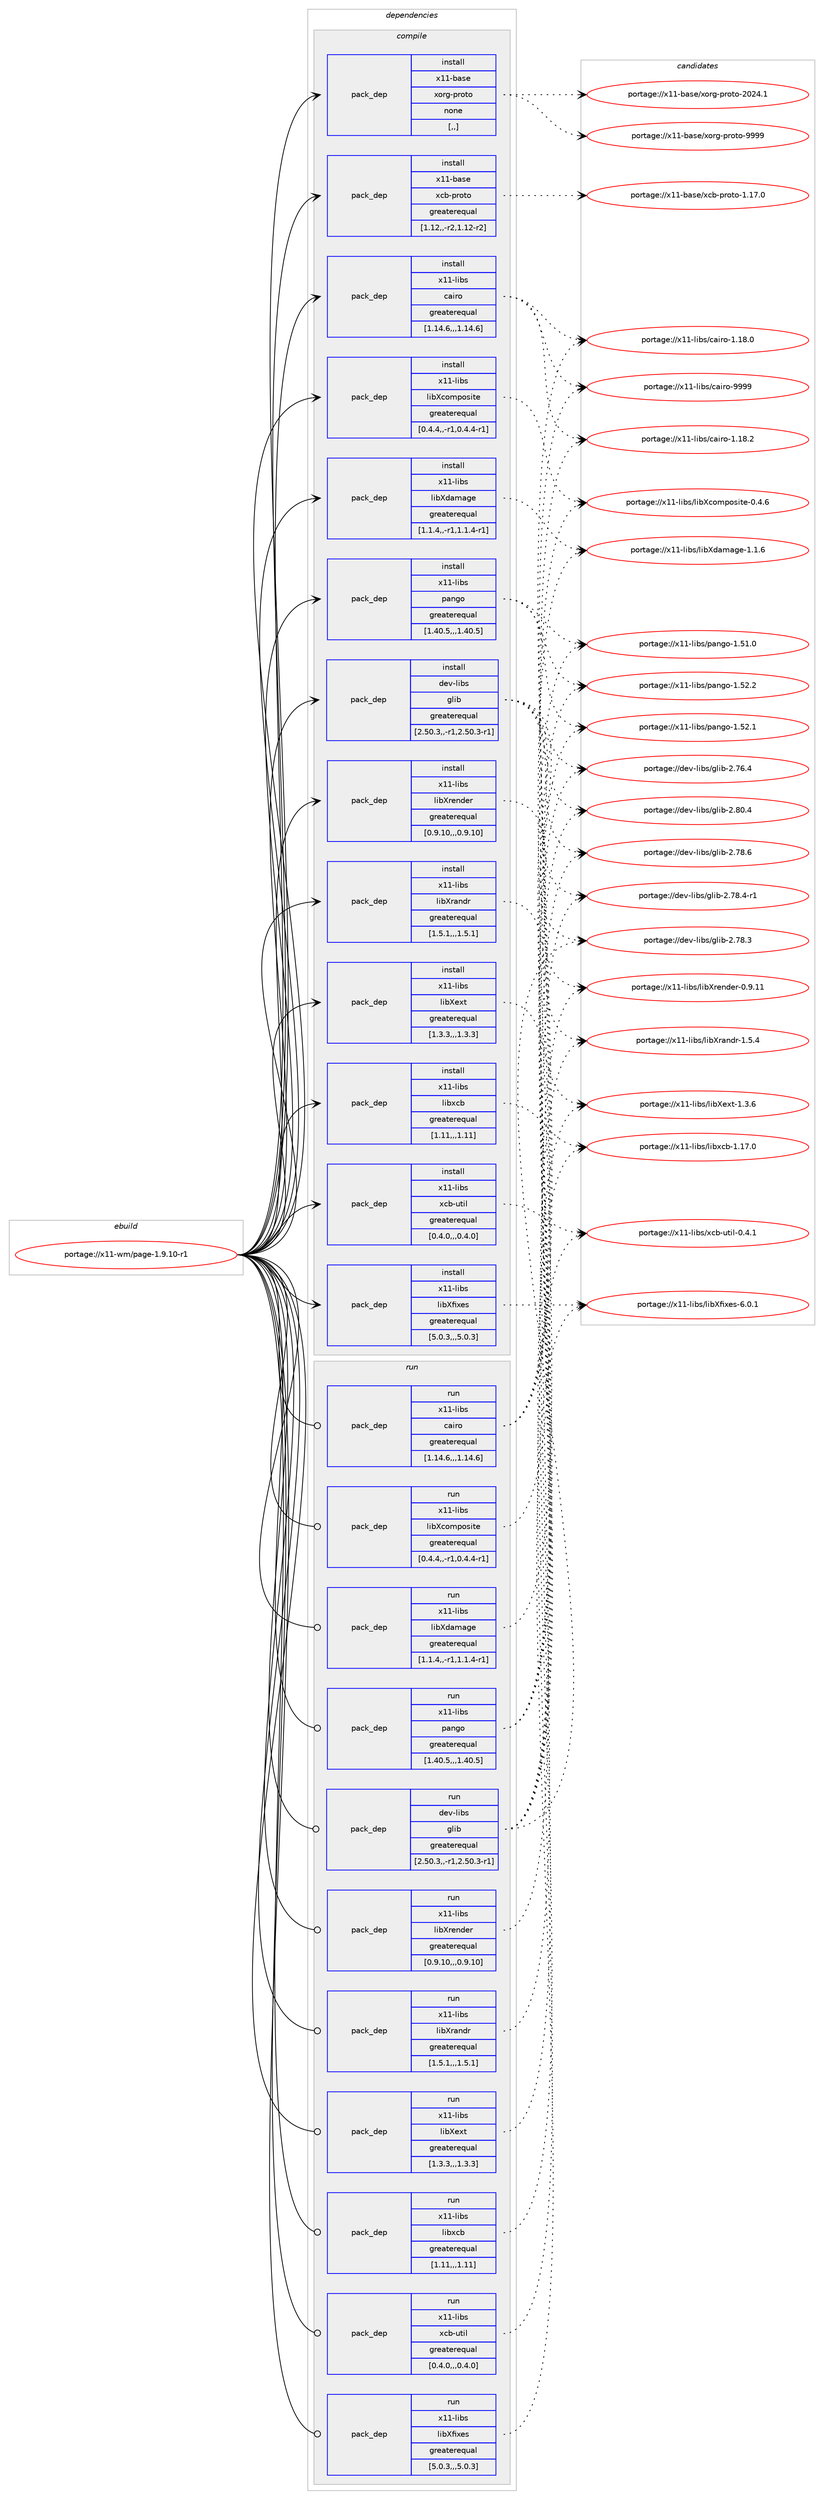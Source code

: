 digraph prolog {

# *************
# Graph options
# *************

newrank=true;
concentrate=true;
compound=true;
graph [rankdir=LR,fontname=Helvetica,fontsize=10,ranksep=1.5];#, ranksep=2.5, nodesep=0.2];
edge  [arrowhead=vee];
node  [fontname=Helvetica,fontsize=10];

# **********
# The ebuild
# **********

subgraph cluster_leftcol {
color=gray;
label=<<i>ebuild</i>>;
id [label="portage://x11-wm/page-1.9.10-r1", color=red, width=4, href="../x11-wm/page-1.9.10-r1.svg"];
}

# ****************
# The dependencies
# ****************

subgraph cluster_midcol {
color=gray;
label=<<i>dependencies</i>>;
subgraph cluster_compile {
fillcolor="#eeeeee";
style=filled;
label=<<i>compile</i>>;
subgraph pack717635 {
dependency983360 [label=<<TABLE BORDER="0" CELLBORDER="1" CELLSPACING="0" CELLPADDING="4" WIDTH="220"><TR><TD ROWSPAN="6" CELLPADDING="30">pack_dep</TD></TR><TR><TD WIDTH="110">install</TD></TR><TR><TD>dev-libs</TD></TR><TR><TD>glib</TD></TR><TR><TD>greaterequal</TD></TR><TR><TD>[2.50.3,,-r1,2.50.3-r1]</TD></TR></TABLE>>, shape=none, color=blue];
}
id:e -> dependency983360:w [weight=20,style="solid",arrowhead="vee"];
subgraph pack717636 {
dependency983361 [label=<<TABLE BORDER="0" CELLBORDER="1" CELLSPACING="0" CELLPADDING="4" WIDTH="220"><TR><TD ROWSPAN="6" CELLPADDING="30">pack_dep</TD></TR><TR><TD WIDTH="110">install</TD></TR><TR><TD>x11-base</TD></TR><TR><TD>xcb-proto</TD></TR><TR><TD>greaterequal</TD></TR><TR><TD>[1.12,,-r2,1.12-r2]</TD></TR></TABLE>>, shape=none, color=blue];
}
id:e -> dependency983361:w [weight=20,style="solid",arrowhead="vee"];
subgraph pack717637 {
dependency983362 [label=<<TABLE BORDER="0" CELLBORDER="1" CELLSPACING="0" CELLPADDING="4" WIDTH="220"><TR><TD ROWSPAN="6" CELLPADDING="30">pack_dep</TD></TR><TR><TD WIDTH="110">install</TD></TR><TR><TD>x11-base</TD></TR><TR><TD>xorg-proto</TD></TR><TR><TD>none</TD></TR><TR><TD>[,,]</TD></TR></TABLE>>, shape=none, color=blue];
}
id:e -> dependency983362:w [weight=20,style="solid",arrowhead="vee"];
subgraph pack717638 {
dependency983363 [label=<<TABLE BORDER="0" CELLBORDER="1" CELLSPACING="0" CELLPADDING="4" WIDTH="220"><TR><TD ROWSPAN="6" CELLPADDING="30">pack_dep</TD></TR><TR><TD WIDTH="110">install</TD></TR><TR><TD>x11-libs</TD></TR><TR><TD>cairo</TD></TR><TR><TD>greaterequal</TD></TR><TR><TD>[1.14.6,,,1.14.6]</TD></TR></TABLE>>, shape=none, color=blue];
}
id:e -> dependency983363:w [weight=20,style="solid",arrowhead="vee"];
subgraph pack717639 {
dependency983364 [label=<<TABLE BORDER="0" CELLBORDER="1" CELLSPACING="0" CELLPADDING="4" WIDTH="220"><TR><TD ROWSPAN="6" CELLPADDING="30">pack_dep</TD></TR><TR><TD WIDTH="110">install</TD></TR><TR><TD>x11-libs</TD></TR><TR><TD>libXcomposite</TD></TR><TR><TD>greaterequal</TD></TR><TR><TD>[0.4.4,,-r1,0.4.4-r1]</TD></TR></TABLE>>, shape=none, color=blue];
}
id:e -> dependency983364:w [weight=20,style="solid",arrowhead="vee"];
subgraph pack717640 {
dependency983365 [label=<<TABLE BORDER="0" CELLBORDER="1" CELLSPACING="0" CELLPADDING="4" WIDTH="220"><TR><TD ROWSPAN="6" CELLPADDING="30">pack_dep</TD></TR><TR><TD WIDTH="110">install</TD></TR><TR><TD>x11-libs</TD></TR><TR><TD>libXdamage</TD></TR><TR><TD>greaterequal</TD></TR><TR><TD>[1.1.4,,-r1,1.1.4-r1]</TD></TR></TABLE>>, shape=none, color=blue];
}
id:e -> dependency983365:w [weight=20,style="solid",arrowhead="vee"];
subgraph pack717641 {
dependency983366 [label=<<TABLE BORDER="0" CELLBORDER="1" CELLSPACING="0" CELLPADDING="4" WIDTH="220"><TR><TD ROWSPAN="6" CELLPADDING="30">pack_dep</TD></TR><TR><TD WIDTH="110">install</TD></TR><TR><TD>x11-libs</TD></TR><TR><TD>libXext</TD></TR><TR><TD>greaterequal</TD></TR><TR><TD>[1.3.3,,,1.3.3]</TD></TR></TABLE>>, shape=none, color=blue];
}
id:e -> dependency983366:w [weight=20,style="solid",arrowhead="vee"];
subgraph pack717642 {
dependency983367 [label=<<TABLE BORDER="0" CELLBORDER="1" CELLSPACING="0" CELLPADDING="4" WIDTH="220"><TR><TD ROWSPAN="6" CELLPADDING="30">pack_dep</TD></TR><TR><TD WIDTH="110">install</TD></TR><TR><TD>x11-libs</TD></TR><TR><TD>libXfixes</TD></TR><TR><TD>greaterequal</TD></TR><TR><TD>[5.0.3,,,5.0.3]</TD></TR></TABLE>>, shape=none, color=blue];
}
id:e -> dependency983367:w [weight=20,style="solid",arrowhead="vee"];
subgraph pack717643 {
dependency983368 [label=<<TABLE BORDER="0" CELLBORDER="1" CELLSPACING="0" CELLPADDING="4" WIDTH="220"><TR><TD ROWSPAN="6" CELLPADDING="30">pack_dep</TD></TR><TR><TD WIDTH="110">install</TD></TR><TR><TD>x11-libs</TD></TR><TR><TD>libXrandr</TD></TR><TR><TD>greaterequal</TD></TR><TR><TD>[1.5.1,,,1.5.1]</TD></TR></TABLE>>, shape=none, color=blue];
}
id:e -> dependency983368:w [weight=20,style="solid",arrowhead="vee"];
subgraph pack717644 {
dependency983369 [label=<<TABLE BORDER="0" CELLBORDER="1" CELLSPACING="0" CELLPADDING="4" WIDTH="220"><TR><TD ROWSPAN="6" CELLPADDING="30">pack_dep</TD></TR><TR><TD WIDTH="110">install</TD></TR><TR><TD>x11-libs</TD></TR><TR><TD>libXrender</TD></TR><TR><TD>greaterequal</TD></TR><TR><TD>[0.9.10,,,0.9.10]</TD></TR></TABLE>>, shape=none, color=blue];
}
id:e -> dependency983369:w [weight=20,style="solid",arrowhead="vee"];
subgraph pack717645 {
dependency983370 [label=<<TABLE BORDER="0" CELLBORDER="1" CELLSPACING="0" CELLPADDING="4" WIDTH="220"><TR><TD ROWSPAN="6" CELLPADDING="30">pack_dep</TD></TR><TR><TD WIDTH="110">install</TD></TR><TR><TD>x11-libs</TD></TR><TR><TD>libxcb</TD></TR><TR><TD>greaterequal</TD></TR><TR><TD>[1.11,,,1.11]</TD></TR></TABLE>>, shape=none, color=blue];
}
id:e -> dependency983370:w [weight=20,style="solid",arrowhead="vee"];
subgraph pack717646 {
dependency983371 [label=<<TABLE BORDER="0" CELLBORDER="1" CELLSPACING="0" CELLPADDING="4" WIDTH="220"><TR><TD ROWSPAN="6" CELLPADDING="30">pack_dep</TD></TR><TR><TD WIDTH="110">install</TD></TR><TR><TD>x11-libs</TD></TR><TR><TD>pango</TD></TR><TR><TD>greaterequal</TD></TR><TR><TD>[1.40.5,,,1.40.5]</TD></TR></TABLE>>, shape=none, color=blue];
}
id:e -> dependency983371:w [weight=20,style="solid",arrowhead="vee"];
subgraph pack717647 {
dependency983372 [label=<<TABLE BORDER="0" CELLBORDER="1" CELLSPACING="0" CELLPADDING="4" WIDTH="220"><TR><TD ROWSPAN="6" CELLPADDING="30">pack_dep</TD></TR><TR><TD WIDTH="110">install</TD></TR><TR><TD>x11-libs</TD></TR><TR><TD>xcb-util</TD></TR><TR><TD>greaterequal</TD></TR><TR><TD>[0.4.0,,,0.4.0]</TD></TR></TABLE>>, shape=none, color=blue];
}
id:e -> dependency983372:w [weight=20,style="solid",arrowhead="vee"];
}
subgraph cluster_compileandrun {
fillcolor="#eeeeee";
style=filled;
label=<<i>compile and run</i>>;
}
subgraph cluster_run {
fillcolor="#eeeeee";
style=filled;
label=<<i>run</i>>;
subgraph pack717648 {
dependency983373 [label=<<TABLE BORDER="0" CELLBORDER="1" CELLSPACING="0" CELLPADDING="4" WIDTH="220"><TR><TD ROWSPAN="6" CELLPADDING="30">pack_dep</TD></TR><TR><TD WIDTH="110">run</TD></TR><TR><TD>dev-libs</TD></TR><TR><TD>glib</TD></TR><TR><TD>greaterequal</TD></TR><TR><TD>[2.50.3,,-r1,2.50.3-r1]</TD></TR></TABLE>>, shape=none, color=blue];
}
id:e -> dependency983373:w [weight=20,style="solid",arrowhead="odot"];
subgraph pack717649 {
dependency983374 [label=<<TABLE BORDER="0" CELLBORDER="1" CELLSPACING="0" CELLPADDING="4" WIDTH="220"><TR><TD ROWSPAN="6" CELLPADDING="30">pack_dep</TD></TR><TR><TD WIDTH="110">run</TD></TR><TR><TD>x11-libs</TD></TR><TR><TD>cairo</TD></TR><TR><TD>greaterequal</TD></TR><TR><TD>[1.14.6,,,1.14.6]</TD></TR></TABLE>>, shape=none, color=blue];
}
id:e -> dependency983374:w [weight=20,style="solid",arrowhead="odot"];
subgraph pack717650 {
dependency983375 [label=<<TABLE BORDER="0" CELLBORDER="1" CELLSPACING="0" CELLPADDING="4" WIDTH="220"><TR><TD ROWSPAN="6" CELLPADDING="30">pack_dep</TD></TR><TR><TD WIDTH="110">run</TD></TR><TR><TD>x11-libs</TD></TR><TR><TD>libXcomposite</TD></TR><TR><TD>greaterequal</TD></TR><TR><TD>[0.4.4,,-r1,0.4.4-r1]</TD></TR></TABLE>>, shape=none, color=blue];
}
id:e -> dependency983375:w [weight=20,style="solid",arrowhead="odot"];
subgraph pack717651 {
dependency983376 [label=<<TABLE BORDER="0" CELLBORDER="1" CELLSPACING="0" CELLPADDING="4" WIDTH="220"><TR><TD ROWSPAN="6" CELLPADDING="30">pack_dep</TD></TR><TR><TD WIDTH="110">run</TD></TR><TR><TD>x11-libs</TD></TR><TR><TD>libXdamage</TD></TR><TR><TD>greaterequal</TD></TR><TR><TD>[1.1.4,,-r1,1.1.4-r1]</TD></TR></TABLE>>, shape=none, color=blue];
}
id:e -> dependency983376:w [weight=20,style="solid",arrowhead="odot"];
subgraph pack717652 {
dependency983377 [label=<<TABLE BORDER="0" CELLBORDER="1" CELLSPACING="0" CELLPADDING="4" WIDTH="220"><TR><TD ROWSPAN="6" CELLPADDING="30">pack_dep</TD></TR><TR><TD WIDTH="110">run</TD></TR><TR><TD>x11-libs</TD></TR><TR><TD>libXext</TD></TR><TR><TD>greaterequal</TD></TR><TR><TD>[1.3.3,,,1.3.3]</TD></TR></TABLE>>, shape=none, color=blue];
}
id:e -> dependency983377:w [weight=20,style="solid",arrowhead="odot"];
subgraph pack717653 {
dependency983378 [label=<<TABLE BORDER="0" CELLBORDER="1" CELLSPACING="0" CELLPADDING="4" WIDTH="220"><TR><TD ROWSPAN="6" CELLPADDING="30">pack_dep</TD></TR><TR><TD WIDTH="110">run</TD></TR><TR><TD>x11-libs</TD></TR><TR><TD>libXfixes</TD></TR><TR><TD>greaterequal</TD></TR><TR><TD>[5.0.3,,,5.0.3]</TD></TR></TABLE>>, shape=none, color=blue];
}
id:e -> dependency983378:w [weight=20,style="solid",arrowhead="odot"];
subgraph pack717654 {
dependency983379 [label=<<TABLE BORDER="0" CELLBORDER="1" CELLSPACING="0" CELLPADDING="4" WIDTH="220"><TR><TD ROWSPAN="6" CELLPADDING="30">pack_dep</TD></TR><TR><TD WIDTH="110">run</TD></TR><TR><TD>x11-libs</TD></TR><TR><TD>libXrandr</TD></TR><TR><TD>greaterequal</TD></TR><TR><TD>[1.5.1,,,1.5.1]</TD></TR></TABLE>>, shape=none, color=blue];
}
id:e -> dependency983379:w [weight=20,style="solid",arrowhead="odot"];
subgraph pack717655 {
dependency983380 [label=<<TABLE BORDER="0" CELLBORDER="1" CELLSPACING="0" CELLPADDING="4" WIDTH="220"><TR><TD ROWSPAN="6" CELLPADDING="30">pack_dep</TD></TR><TR><TD WIDTH="110">run</TD></TR><TR><TD>x11-libs</TD></TR><TR><TD>libXrender</TD></TR><TR><TD>greaterequal</TD></TR><TR><TD>[0.9.10,,,0.9.10]</TD></TR></TABLE>>, shape=none, color=blue];
}
id:e -> dependency983380:w [weight=20,style="solid",arrowhead="odot"];
subgraph pack717656 {
dependency983381 [label=<<TABLE BORDER="0" CELLBORDER="1" CELLSPACING="0" CELLPADDING="4" WIDTH="220"><TR><TD ROWSPAN="6" CELLPADDING="30">pack_dep</TD></TR><TR><TD WIDTH="110">run</TD></TR><TR><TD>x11-libs</TD></TR><TR><TD>libxcb</TD></TR><TR><TD>greaterequal</TD></TR><TR><TD>[1.11,,,1.11]</TD></TR></TABLE>>, shape=none, color=blue];
}
id:e -> dependency983381:w [weight=20,style="solid",arrowhead="odot"];
subgraph pack717657 {
dependency983382 [label=<<TABLE BORDER="0" CELLBORDER="1" CELLSPACING="0" CELLPADDING="4" WIDTH="220"><TR><TD ROWSPAN="6" CELLPADDING="30">pack_dep</TD></TR><TR><TD WIDTH="110">run</TD></TR><TR><TD>x11-libs</TD></TR><TR><TD>pango</TD></TR><TR><TD>greaterequal</TD></TR><TR><TD>[1.40.5,,,1.40.5]</TD></TR></TABLE>>, shape=none, color=blue];
}
id:e -> dependency983382:w [weight=20,style="solid",arrowhead="odot"];
subgraph pack717658 {
dependency983383 [label=<<TABLE BORDER="0" CELLBORDER="1" CELLSPACING="0" CELLPADDING="4" WIDTH="220"><TR><TD ROWSPAN="6" CELLPADDING="30">pack_dep</TD></TR><TR><TD WIDTH="110">run</TD></TR><TR><TD>x11-libs</TD></TR><TR><TD>xcb-util</TD></TR><TR><TD>greaterequal</TD></TR><TR><TD>[0.4.0,,,0.4.0]</TD></TR></TABLE>>, shape=none, color=blue];
}
id:e -> dependency983383:w [weight=20,style="solid",arrowhead="odot"];
}
}

# **************
# The candidates
# **************

subgraph cluster_choices {
rank=same;
color=gray;
label=<<i>candidates</i>>;

subgraph choice717635 {
color=black;
nodesep=1;
choice1001011184510810598115471031081059845504656484652 [label="portage://dev-libs/glib-2.80.4", color=red, width=4,href="../dev-libs/glib-2.80.4.svg"];
choice1001011184510810598115471031081059845504655564654 [label="portage://dev-libs/glib-2.78.6", color=red, width=4,href="../dev-libs/glib-2.78.6.svg"];
choice10010111845108105981154710310810598455046555646524511449 [label="portage://dev-libs/glib-2.78.4-r1", color=red, width=4,href="../dev-libs/glib-2.78.4-r1.svg"];
choice1001011184510810598115471031081059845504655564651 [label="portage://dev-libs/glib-2.78.3", color=red, width=4,href="../dev-libs/glib-2.78.3.svg"];
choice1001011184510810598115471031081059845504655544652 [label="portage://dev-libs/glib-2.76.4", color=red, width=4,href="../dev-libs/glib-2.76.4.svg"];
dependency983360:e -> choice1001011184510810598115471031081059845504656484652:w [style=dotted,weight="100"];
dependency983360:e -> choice1001011184510810598115471031081059845504655564654:w [style=dotted,weight="100"];
dependency983360:e -> choice10010111845108105981154710310810598455046555646524511449:w [style=dotted,weight="100"];
dependency983360:e -> choice1001011184510810598115471031081059845504655564651:w [style=dotted,weight="100"];
dependency983360:e -> choice1001011184510810598115471031081059845504655544652:w [style=dotted,weight="100"];
}
subgraph choice717636 {
color=black;
nodesep=1;
choice12049494598971151014712099984511211411111611145494649554648 [label="portage://x11-base/xcb-proto-1.17.0", color=red, width=4,href="../x11-base/xcb-proto-1.17.0.svg"];
dependency983361:e -> choice12049494598971151014712099984511211411111611145494649554648:w [style=dotted,weight="100"];
}
subgraph choice717637 {
color=black;
nodesep=1;
choice120494945989711510147120111114103451121141111161114557575757 [label="portage://x11-base/xorg-proto-9999", color=red, width=4,href="../x11-base/xorg-proto-9999.svg"];
choice1204949459897115101471201111141034511211411111611145504850524649 [label="portage://x11-base/xorg-proto-2024.1", color=red, width=4,href="../x11-base/xorg-proto-2024.1.svg"];
dependency983362:e -> choice120494945989711510147120111114103451121141111161114557575757:w [style=dotted,weight="100"];
dependency983362:e -> choice1204949459897115101471201111141034511211411111611145504850524649:w [style=dotted,weight="100"];
}
subgraph choice717638 {
color=black;
nodesep=1;
choice120494945108105981154799971051141114557575757 [label="portage://x11-libs/cairo-9999", color=red, width=4,href="../x11-libs/cairo-9999.svg"];
choice1204949451081059811547999710511411145494649564650 [label="portage://x11-libs/cairo-1.18.2", color=red, width=4,href="../x11-libs/cairo-1.18.2.svg"];
choice1204949451081059811547999710511411145494649564648 [label="portage://x11-libs/cairo-1.18.0", color=red, width=4,href="../x11-libs/cairo-1.18.0.svg"];
dependency983363:e -> choice120494945108105981154799971051141114557575757:w [style=dotted,weight="100"];
dependency983363:e -> choice1204949451081059811547999710511411145494649564650:w [style=dotted,weight="100"];
dependency983363:e -> choice1204949451081059811547999710511411145494649564648:w [style=dotted,weight="100"];
}
subgraph choice717639 {
color=black;
nodesep=1;
choice1204949451081059811547108105988899111109112111115105116101454846524654 [label="portage://x11-libs/libXcomposite-0.4.6", color=red, width=4,href="../x11-libs/libXcomposite-0.4.6.svg"];
dependency983364:e -> choice1204949451081059811547108105988899111109112111115105116101454846524654:w [style=dotted,weight="100"];
}
subgraph choice717640 {
color=black;
nodesep=1;
choice120494945108105981154710810598881009710997103101454946494654 [label="portage://x11-libs/libXdamage-1.1.6", color=red, width=4,href="../x11-libs/libXdamage-1.1.6.svg"];
dependency983365:e -> choice120494945108105981154710810598881009710997103101454946494654:w [style=dotted,weight="100"];
}
subgraph choice717641 {
color=black;
nodesep=1;
choice12049494510810598115471081059888101120116454946514654 [label="portage://x11-libs/libXext-1.3.6", color=red, width=4,href="../x11-libs/libXext-1.3.6.svg"];
dependency983366:e -> choice12049494510810598115471081059888101120116454946514654:w [style=dotted,weight="100"];
}
subgraph choice717642 {
color=black;
nodesep=1;
choice12049494510810598115471081059888102105120101115455446484649 [label="portage://x11-libs/libXfixes-6.0.1", color=red, width=4,href="../x11-libs/libXfixes-6.0.1.svg"];
dependency983367:e -> choice12049494510810598115471081059888102105120101115455446484649:w [style=dotted,weight="100"];
}
subgraph choice717643 {
color=black;
nodesep=1;
choice1204949451081059811547108105988811497110100114454946534652 [label="portage://x11-libs/libXrandr-1.5.4", color=red, width=4,href="../x11-libs/libXrandr-1.5.4.svg"];
dependency983368:e -> choice1204949451081059811547108105988811497110100114454946534652:w [style=dotted,weight="100"];
}
subgraph choice717644 {
color=black;
nodesep=1;
choice1204949451081059811547108105988811410111010010111445484657464949 [label="portage://x11-libs/libXrender-0.9.11", color=red, width=4,href="../x11-libs/libXrender-0.9.11.svg"];
dependency983369:e -> choice1204949451081059811547108105988811410111010010111445484657464949:w [style=dotted,weight="100"];
}
subgraph choice717645 {
color=black;
nodesep=1;
choice120494945108105981154710810598120999845494649554648 [label="portage://x11-libs/libxcb-1.17.0", color=red, width=4,href="../x11-libs/libxcb-1.17.0.svg"];
dependency983370:e -> choice120494945108105981154710810598120999845494649554648:w [style=dotted,weight="100"];
}
subgraph choice717646 {
color=black;
nodesep=1;
choice12049494510810598115471129711010311145494653504650 [label="portage://x11-libs/pango-1.52.2", color=red, width=4,href="../x11-libs/pango-1.52.2.svg"];
choice12049494510810598115471129711010311145494653504649 [label="portage://x11-libs/pango-1.52.1", color=red, width=4,href="../x11-libs/pango-1.52.1.svg"];
choice12049494510810598115471129711010311145494653494648 [label="portage://x11-libs/pango-1.51.0", color=red, width=4,href="../x11-libs/pango-1.51.0.svg"];
dependency983371:e -> choice12049494510810598115471129711010311145494653504650:w [style=dotted,weight="100"];
dependency983371:e -> choice12049494510810598115471129711010311145494653504649:w [style=dotted,weight="100"];
dependency983371:e -> choice12049494510810598115471129711010311145494653494648:w [style=dotted,weight="100"];
}
subgraph choice717647 {
color=black;
nodesep=1;
choice1204949451081059811547120999845117116105108454846524649 [label="portage://x11-libs/xcb-util-0.4.1", color=red, width=4,href="../x11-libs/xcb-util-0.4.1.svg"];
dependency983372:e -> choice1204949451081059811547120999845117116105108454846524649:w [style=dotted,weight="100"];
}
subgraph choice717648 {
color=black;
nodesep=1;
choice1001011184510810598115471031081059845504656484652 [label="portage://dev-libs/glib-2.80.4", color=red, width=4,href="../dev-libs/glib-2.80.4.svg"];
choice1001011184510810598115471031081059845504655564654 [label="portage://dev-libs/glib-2.78.6", color=red, width=4,href="../dev-libs/glib-2.78.6.svg"];
choice10010111845108105981154710310810598455046555646524511449 [label="portage://dev-libs/glib-2.78.4-r1", color=red, width=4,href="../dev-libs/glib-2.78.4-r1.svg"];
choice1001011184510810598115471031081059845504655564651 [label="portage://dev-libs/glib-2.78.3", color=red, width=4,href="../dev-libs/glib-2.78.3.svg"];
choice1001011184510810598115471031081059845504655544652 [label="portage://dev-libs/glib-2.76.4", color=red, width=4,href="../dev-libs/glib-2.76.4.svg"];
dependency983373:e -> choice1001011184510810598115471031081059845504656484652:w [style=dotted,weight="100"];
dependency983373:e -> choice1001011184510810598115471031081059845504655564654:w [style=dotted,weight="100"];
dependency983373:e -> choice10010111845108105981154710310810598455046555646524511449:w [style=dotted,weight="100"];
dependency983373:e -> choice1001011184510810598115471031081059845504655564651:w [style=dotted,weight="100"];
dependency983373:e -> choice1001011184510810598115471031081059845504655544652:w [style=dotted,weight="100"];
}
subgraph choice717649 {
color=black;
nodesep=1;
choice120494945108105981154799971051141114557575757 [label="portage://x11-libs/cairo-9999", color=red, width=4,href="../x11-libs/cairo-9999.svg"];
choice1204949451081059811547999710511411145494649564650 [label="portage://x11-libs/cairo-1.18.2", color=red, width=4,href="../x11-libs/cairo-1.18.2.svg"];
choice1204949451081059811547999710511411145494649564648 [label="portage://x11-libs/cairo-1.18.0", color=red, width=4,href="../x11-libs/cairo-1.18.0.svg"];
dependency983374:e -> choice120494945108105981154799971051141114557575757:w [style=dotted,weight="100"];
dependency983374:e -> choice1204949451081059811547999710511411145494649564650:w [style=dotted,weight="100"];
dependency983374:e -> choice1204949451081059811547999710511411145494649564648:w [style=dotted,weight="100"];
}
subgraph choice717650 {
color=black;
nodesep=1;
choice1204949451081059811547108105988899111109112111115105116101454846524654 [label="portage://x11-libs/libXcomposite-0.4.6", color=red, width=4,href="../x11-libs/libXcomposite-0.4.6.svg"];
dependency983375:e -> choice1204949451081059811547108105988899111109112111115105116101454846524654:w [style=dotted,weight="100"];
}
subgraph choice717651 {
color=black;
nodesep=1;
choice120494945108105981154710810598881009710997103101454946494654 [label="portage://x11-libs/libXdamage-1.1.6", color=red, width=4,href="../x11-libs/libXdamage-1.1.6.svg"];
dependency983376:e -> choice120494945108105981154710810598881009710997103101454946494654:w [style=dotted,weight="100"];
}
subgraph choice717652 {
color=black;
nodesep=1;
choice12049494510810598115471081059888101120116454946514654 [label="portage://x11-libs/libXext-1.3.6", color=red, width=4,href="../x11-libs/libXext-1.3.6.svg"];
dependency983377:e -> choice12049494510810598115471081059888101120116454946514654:w [style=dotted,weight="100"];
}
subgraph choice717653 {
color=black;
nodesep=1;
choice12049494510810598115471081059888102105120101115455446484649 [label="portage://x11-libs/libXfixes-6.0.1", color=red, width=4,href="../x11-libs/libXfixes-6.0.1.svg"];
dependency983378:e -> choice12049494510810598115471081059888102105120101115455446484649:w [style=dotted,weight="100"];
}
subgraph choice717654 {
color=black;
nodesep=1;
choice1204949451081059811547108105988811497110100114454946534652 [label="portage://x11-libs/libXrandr-1.5.4", color=red, width=4,href="../x11-libs/libXrandr-1.5.4.svg"];
dependency983379:e -> choice1204949451081059811547108105988811497110100114454946534652:w [style=dotted,weight="100"];
}
subgraph choice717655 {
color=black;
nodesep=1;
choice1204949451081059811547108105988811410111010010111445484657464949 [label="portage://x11-libs/libXrender-0.9.11", color=red, width=4,href="../x11-libs/libXrender-0.9.11.svg"];
dependency983380:e -> choice1204949451081059811547108105988811410111010010111445484657464949:w [style=dotted,weight="100"];
}
subgraph choice717656 {
color=black;
nodesep=1;
choice120494945108105981154710810598120999845494649554648 [label="portage://x11-libs/libxcb-1.17.0", color=red, width=4,href="../x11-libs/libxcb-1.17.0.svg"];
dependency983381:e -> choice120494945108105981154710810598120999845494649554648:w [style=dotted,weight="100"];
}
subgraph choice717657 {
color=black;
nodesep=1;
choice12049494510810598115471129711010311145494653504650 [label="portage://x11-libs/pango-1.52.2", color=red, width=4,href="../x11-libs/pango-1.52.2.svg"];
choice12049494510810598115471129711010311145494653504649 [label="portage://x11-libs/pango-1.52.1", color=red, width=4,href="../x11-libs/pango-1.52.1.svg"];
choice12049494510810598115471129711010311145494653494648 [label="portage://x11-libs/pango-1.51.0", color=red, width=4,href="../x11-libs/pango-1.51.0.svg"];
dependency983382:e -> choice12049494510810598115471129711010311145494653504650:w [style=dotted,weight="100"];
dependency983382:e -> choice12049494510810598115471129711010311145494653504649:w [style=dotted,weight="100"];
dependency983382:e -> choice12049494510810598115471129711010311145494653494648:w [style=dotted,weight="100"];
}
subgraph choice717658 {
color=black;
nodesep=1;
choice1204949451081059811547120999845117116105108454846524649 [label="portage://x11-libs/xcb-util-0.4.1", color=red, width=4,href="../x11-libs/xcb-util-0.4.1.svg"];
dependency983383:e -> choice1204949451081059811547120999845117116105108454846524649:w [style=dotted,weight="100"];
}
}

}
